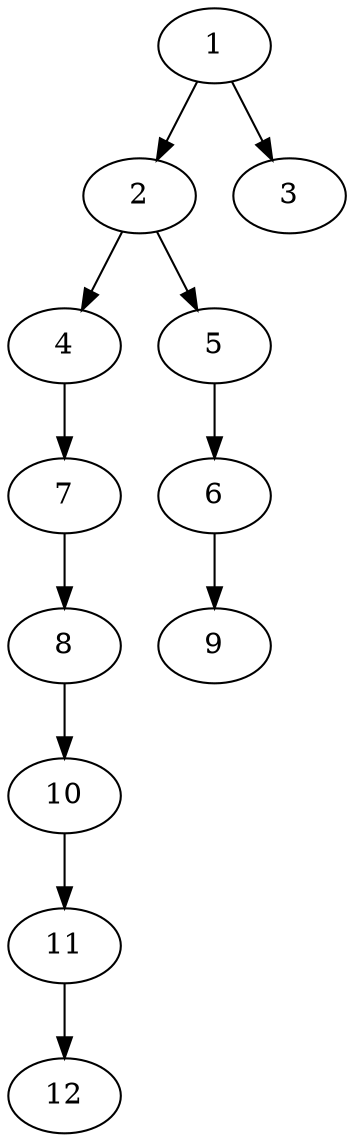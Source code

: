 // DAG (tier=1-easy, mode=compute, n=12, ccr=0.255, fat=0.384, density=0.241, regular=0.799, jump=0.028, mindata=262144, maxdata=2097152)
// DAG automatically generated by daggen at Sun Aug 24 16:33:32 2025
// /home/ermia/Project/Environments/daggen/bin/daggen --dot --ccr 0.255 --fat 0.384 --regular 0.799 --density 0.241 --jump 0.028 --mindata 262144 --maxdata 2097152 -n 12 
digraph G {
  1 [size="206494136376166", alpha="0.17", expect_size="103247068188083"]
  1 -> 2 [size ="5222084640768"]
  1 -> 3 [size ="5222084640768"]
  2 [size="15735136583149772", alpha="0.11", expect_size="7867568291574886"]
  2 -> 4 [size ="9160569651200"]
  2 -> 5 [size ="9160569651200"]
  3 [size="899735625425658", alpha="0.01", expect_size="449867812712829"]
  4 [size="215982581563958", alpha="0.16", expect_size="107991290781979"]
  4 -> 7 [size ="4324528750592"]
  5 [size="2591924994973207", alpha="0.01", expect_size="1295962497486603"]
  5 -> 6 [size ="4999476150272"]
  6 [size="558043451501838336", alpha="0.16", expect_size="279021725750919168"]
  6 -> 9 [size ="5422530428928"]
  7 [size="257726098740825", alpha="0.19", expect_size="128863049370412"]
  7 -> 8 [size ="5103629107200"]
  8 [size="65166578716268544", alpha="0.05", expect_size="32583289358134272"]
  8 -> 10 [size ="33420348489728"]
  9 [size="10153206176035530", alpha="0.14", expect_size="5076603088017765"]
  10 [size="2503401119598772224", alpha="0.06", expect_size="1251700559799386112"]
  10 -> 11 [size ="14749488119808"]
  11 [size="4422831937366786048", alpha="0.00", expect_size="2211415968683393024"]
  11 -> 12 [size ="21555442614272"]
  12 [size="59312861378888", alpha="0.08", expect_size="29656430689444"]
}